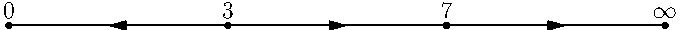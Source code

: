 size(12cm,0,IgnoreAspect);
dot("$0$",(0,0),N);
dot("$3$",(2,0),N);
dot("$7$",(4,0),N);
dot("$\infty$",(6,0),N);
draw((2,0)--(0,0),MidArrow);
draw((2,0)--(4,0),MidArrow);
draw((4,0)--(6,0),MidArrow);
